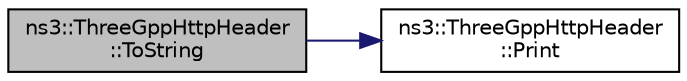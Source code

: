digraph "ns3::ThreeGppHttpHeader::ToString"
{
 // LATEX_PDF_SIZE
  edge [fontname="Helvetica",fontsize="10",labelfontname="Helvetica",labelfontsize="10"];
  node [fontname="Helvetica",fontsize="10",shape=record];
  rankdir="LR";
  Node1 [label="ns3::ThreeGppHttpHeader\l::ToString",height=0.2,width=0.4,color="black", fillcolor="grey75", style="filled", fontcolor="black",tooltip=" "];
  Node1 -> Node2 [color="midnightblue",fontsize="10",style="solid",fontname="Helvetica"];
  Node2 [label="ns3::ThreeGppHttpHeader\l::Print",height=0.2,width=0.4,color="black", fillcolor="white", style="filled",URL="$classns3_1_1_three_gpp_http_header.html#aa357f2aca63d0f1757040bc05e6f4e7c",tooltip=" "];
}
